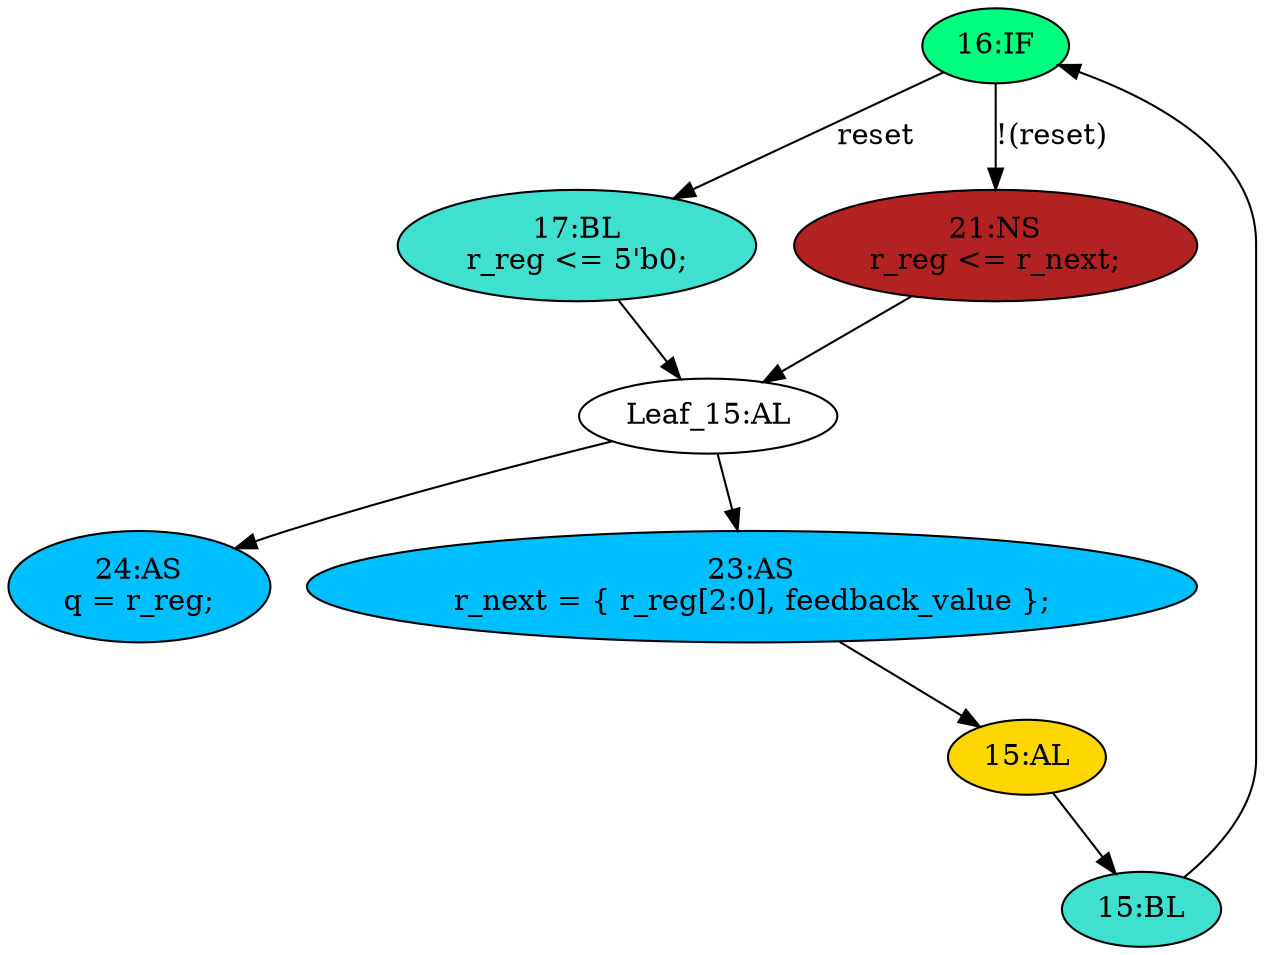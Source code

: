 strict digraph "compose( ,  )" {
	node [label="\N"];
	"16:IF"	[ast="<pyverilog.vparser.ast.IfStatement object at 0x7f62df264890>",
		fillcolor=springgreen,
		label="16:IF",
		statements="[]",
		style=filled,
		typ=IfStatement];
	"17:BL"	[ast="<pyverilog.vparser.ast.Block object at 0x7f62defd6750>",
		fillcolor=turquoise,
		label="17:BL
r_reg <= 5'b0;",
		statements="[<pyverilog.vparser.ast.NonblockingSubstitution object at 0x7f62df264ed0>]",
		style=filled,
		typ=Block];
	"16:IF" -> "17:BL"	[cond="['reset']",
		label=reset,
		lineno=16];
	"21:NS"	[ast="<pyverilog.vparser.ast.NonblockingSubstitution object at 0x7f62defce4d0>",
		fillcolor=firebrick,
		label="21:NS
r_reg <= r_next;",
		statements="[<pyverilog.vparser.ast.NonblockingSubstitution object at 0x7f62defce4d0>]",
		style=filled,
		typ=NonblockingSubstitution];
	"16:IF" -> "21:NS"	[cond="['reset']",
		label="!(reset)",
		lineno=16];
	"15:AL"	[ast="<pyverilog.vparser.ast.Always object at 0x7f62df264d10>",
		clk_sens=True,
		fillcolor=gold,
		label="15:AL",
		sens="['clk', 'reset']",
		statements="[]",
		style=filled,
		typ=Always,
		use_var="['reset', 'r_next']"];
	"15:BL"	[ast="<pyverilog.vparser.ast.Block object at 0x7f62df2643d0>",
		fillcolor=turquoise,
		label="15:BL",
		statements="[]",
		style=filled,
		typ=Block];
	"15:AL" -> "15:BL"	[cond="[]",
		lineno=None];
	"15:BL" -> "16:IF"	[cond="[]",
		lineno=None];
	"Leaf_15:AL"	[def_var="['r_reg']",
		label="Leaf_15:AL"];
	"24:AS"	[ast="<pyverilog.vparser.ast.Assign object at 0x7f62df267750>",
		def_var="['q']",
		fillcolor=deepskyblue,
		label="24:AS
q = r_reg;",
		statements="[]",
		style=filled,
		typ=Assign,
		use_var="['r_reg']"];
	"Leaf_15:AL" -> "24:AS";
	"23:AS"	[ast="<pyverilog.vparser.ast.Assign object at 0x7f62df27d4d0>",
		def_var="['r_next']",
		fillcolor=deepskyblue,
		label="23:AS
r_next = { r_reg[2:0], feedback_value };",
		statements="[]",
		style=filled,
		typ=Assign,
		use_var="['r_reg', 'feedback_value']"];
	"Leaf_15:AL" -> "23:AS";
	"23:AS" -> "15:AL";
	"17:BL" -> "Leaf_15:AL"	[cond="[]",
		lineno=None];
	"21:NS" -> "Leaf_15:AL"	[cond="[]",
		lineno=None];
}
